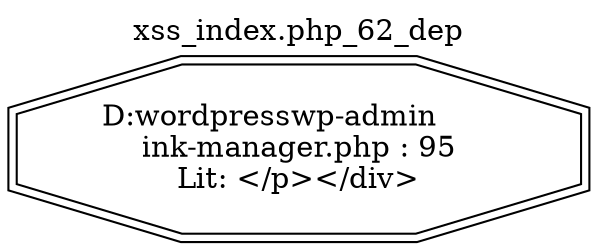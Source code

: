 digraph cfg {
  label="xss_index.php_62_dep";
  labelloc=t;
  n1 [shape=doubleoctagon, label="D:\wordpress\wp-admin\link-manager.php : 95\nLit: </p></div>\n"];
}
